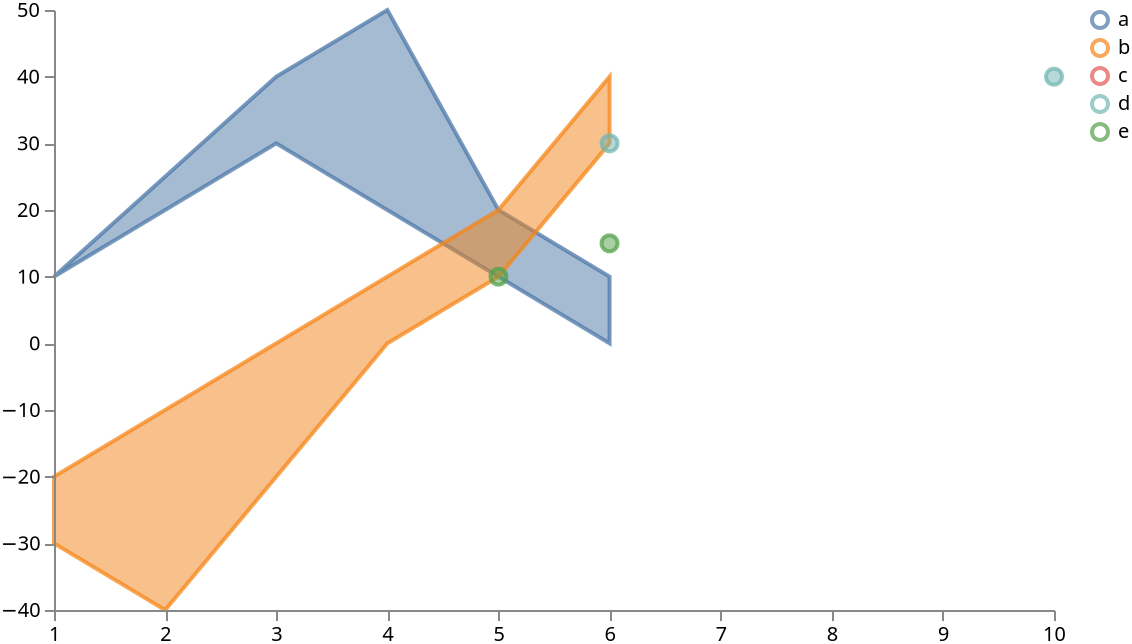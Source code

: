 {
  "$schema": "https://vega.github.io/schema/vega/v5.json",
  "width": 500,
  "height": 300,

  "scales": [
    {
      "name": "xscale",
      "type": "linear",
      "range": "width",
      "zero": false,
      "domain": {
        "fields": [
          {"data": "distributions", "field": "time"},
          {"data": "tracks", "field": "time"},
          {"data": "points", "field": "time"}
         ]
      }
    },
    {
      "name": "yscale",
      "type": "linear",
      "range": "height",
      "nice": true,
      "zero": true,
      "domain": {
        "fields": [
          {"data": "distributions", "field": "lower"},               
          {"data": "distributions", "field": "upper"},
          {"data": "tracks", "field": "value"},
          {"data": "points", "field": "value"}
         ]
      }
    },
    {
      "name": "color",
      "type": "ordinal",
      "range": "category",
      "domain": {
        "fields": [
          {"data": "distributions", "field": "trajectory"},
          {"data": "tracks", "field": "trajectory"},
          {"data": "points", "field": "trajectory"}
         ]
      }
    }
  ],

  "axes": [
    {"orient": "bottom", "scale": "xscale", "zindex": 100},
    {"orient": "left", "scale": "yscale", "zindex": 100}
  ],

  "signals": [
    {
      "name": "clear", "value": true,
      "on": [
        {
          "events": "mouseup[!event.item]",
          "update": "true",
          "force": true
        }
      ]
    },
    {
      "name": "shift", "value": false,
      "on": [
        {
          "events": "@legendSymbol:click, @legendLabel:click",
          "update": "event.shiftKey",
          "force":  true
        }
      ]
    },
    {
      "name": "clicked", "value": null,
      "on": [
        {
          "events": "@legendSymbol:click, @legendLabel:click",
          "update": "{value: datum.value}",
          "force":  true
        }
      ]
    }
  ],

  "legends": [
    {
      "stroke": "color",
      "encode": {
        "symbols": {
          "name": "legendSymbol",
          "interactive": true,
          "update": {
            "fill": {"value": "transparent"},
            "strokeWidth": {"value": 2},
            "opacity": [
              {"test": "!length(data('selected')) || indata('selected', 'value', datum.value)", "value": 0.7},
              {"value": 0.15}
            ],
            "size": {"value": 64}
          }
        },
        "labels": {
          "name": "legendLabel",
          "interactive": true,
          "update": {
            "opacity": [
              {"test": "!length(data('selected')) || indata('selected', 'value', datum.value)", "value": 1},
              {"value": 0.25}
            ]
          }
        }
      }
    }
  ],  

  "marks": [
    {"type": "symbol",
     "name": "_points",
     "from": {"data": "points"},
     "zindex": 3,
     "encode": {
       "update": {
          "x": {"scale": "xscale", "field": "time"},
          "y": {"scale": "yscale", "field": "value"},
          "strokeWidth": {"value": 2},
          "fill": {"scale": "color", "field": "trajectory"},
          "stroke": {"scale": "color", "field": "trajectory"},
          "fillOpacity": [
            {"test": "!length(data('selected')) || indata('selected', 'value', datum.trajectory)", 
            "value": 0.5 },
            {"value": 0.15}
          ],
          "strokeOpacity": [
            {"test": "!length(data('selected')) || indata('selected', 'value', datum.trajectory)", 
            "value": 0.75},
            {"value": 0.15}
          ]
      },
      "hover": {
        "fillOpacity": {"value": 0.9}
      }
      }
    },
    {"type": "group",
     "name": "_tracks",
     "zindex": 2,
     "from": {
       "facet": {
          "name": "track_split",
          "data": "tracks",
          "groupby": "trajectory"
       }
     },
     "marks": [
      {
        "type": "line",
        "name": "_tracks",
        "from": {"data": "track_split"},
        "encode": {
            "update": {
              "x": {"scale": "xscale", "field": "time"},
              "y": {"scale": "yscale", "field": "value"},
              "strokeWidth": {"value": 2},
              "stroke": {"scale": "color", "field": "trajectory"},
              "interpolate": {"value": "linear"},

              "fillOpacity": [
                {"test": "!length(data('selected')) || indata('selected', 'value', datum.trajectory)", 
                 "value": 0.5 },
                {"value": 0.15}
              ],
              "strokeOpacity": [
                {"test": "!length(data('selected')) || indata('selected', 'value', datum.trajectory)", 
                 "value": 0.75},
                {"value": 0.15}
              ]
            },
            "hover": {
              "fillOpacity": {"value": 0.9}
            }  
        }
      }
    ]},
    {"type": "group",
     "name": "_distributions",
     "zindex": 1,
     "from": {
      "facet": {
          "name": "trajectory_split",
          "data": "distributions",
          "groupby": "trajectory"
      }
     },
     "marks": [
      {
        "type": "area",
        "from": {"data": "trajectory_split"},
        "encode": {
          "update": {
            "x": {"scale": "xscale", "field": "time"},
            "y": {"scale": "yscale", "field": "upper"},
            "y2": {"scale": "yscale", "field": "lower"},
            "interpolate": {"value": "linear"},
            "strokeWidth": {"value": 2},
            "fill": {"scale": "color", "field": "trajectory"},
            "stroke": {"scale": "color", "field": "trajectory"},

            "fillOpacity": [
              {"test": "!length(data('selected')) || indata('selected', 'value', datum.trajectory)", 
               "value": 0.5 },
              {"value": 0.15}
            ],
            "strokeOpacity": [
              {"test": "!length(data('selected')) || indata('selected', 'value', datum.trajectory)", 
               "value": 0.75},
              {"value": 0.15}
            ]
          },
          "hover": {
            "fillOpacity": {"value": 0.9}
          }
        }
      }
     ]
    }
  ],

  "data": [
    {
      "name": "distributions",
      "values": [
        {"time": 1, "upper": 10, "lower": 10, "trajectory": "a"}, 
        {"time": 2, "upper": 20, "lower": 25, "trajectory": "a"},
        {"time": 3, "upper": 30, "lower": 40, "trajectory": "a"},
        {"time": 4, "upper": 20, "lower": 50, "trajectory": "a"},
        {"time": 5, "upper": 10, "lower": 20, "trajectory": "a"}, 
        {"time": 6, "upper": 0, "lower": 10, "trajectory": "a"},

        {"time": 1, "upper": -30, "lower": -20, "trajectory": "b"}, 
        {"time": 2, "upper": -40, "lower": -10, "trajectory": "b"},
        {"time": 3, "upper": -20, "lower": 0, "trajectory": "b"},
        {"time": 4, "upper": 0, "lower": 10, "trajectory": "b"},
        {"time": 5, "upper": 10, "lower": 20, "trajectory": "b"}, 
        {"time": 6, "upper": 30, "lower": 40, "trajectory": "b"}
      ]
    },
    {
      "name": "tracks",
      "values": [{"time": 6, "value": 30, "trajectory": "c"},
                 {"time": 6, "value": 30, "trajectory": "d"}]
    },
    {
      "name": "points",
      "values": [{"time": 6, "value": 30, "trajectory": "d"},
                 {"time": 10, "value": 40, "trajectory": "d"},
                 {"time": 5, "value": 10, "trajectory": "e"},
                 {"time": 6, "value": 15, "trajectory": "e"}]
    },
    {
      "name": "selected",
      "on": [
        {"trigger": "clear", "remove": true},
        {"trigger": "!shift", "remove": true},
        {"trigger": "!shift && clicked", "insert": "clicked"},
        {"trigger": "shift && clicked", "toggle": "clicked"}
      ]
    }
  ]
}